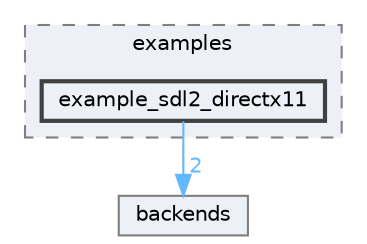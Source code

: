 digraph "runtime/imgui/examples/example_sdl2_directx11"
{
 // LATEX_PDF_SIZE
  bgcolor="transparent";
  edge [fontname=Helvetica,fontsize=10,labelfontname=Helvetica,labelfontsize=10];
  node [fontname=Helvetica,fontsize=10,shape=box,height=0.2,width=0.4];
  compound=true
  subgraph clusterdir_ab944393f9802f1f645e8d187873bf1b {
    graph [ bgcolor="#edf0f7", pencolor="grey50", label="examples", fontname=Helvetica,fontsize=10 style="filled,dashed", URL="dir_ab944393f9802f1f645e8d187873bf1b.html",tooltip=""]
  dir_3b2e47feedb2341f067ef23025d7d557 [label="example_sdl2_directx11", fillcolor="#edf0f7", color="grey25", style="filled,bold", URL="dir_3b2e47feedb2341f067ef23025d7d557.html",tooltip=""];
  }
  dir_248c6eab834282c3fd2db1e6009aeb27 [label="backends", fillcolor="#edf0f7", color="grey50", style="filled", URL="dir_248c6eab834282c3fd2db1e6009aeb27.html",tooltip=""];
  dir_3b2e47feedb2341f067ef23025d7d557->dir_248c6eab834282c3fd2db1e6009aeb27 [headlabel="2", labeldistance=1.5 headhref="dir_000052_000007.html" href="dir_000052_000007.html" color="steelblue1" fontcolor="steelblue1"];
}
